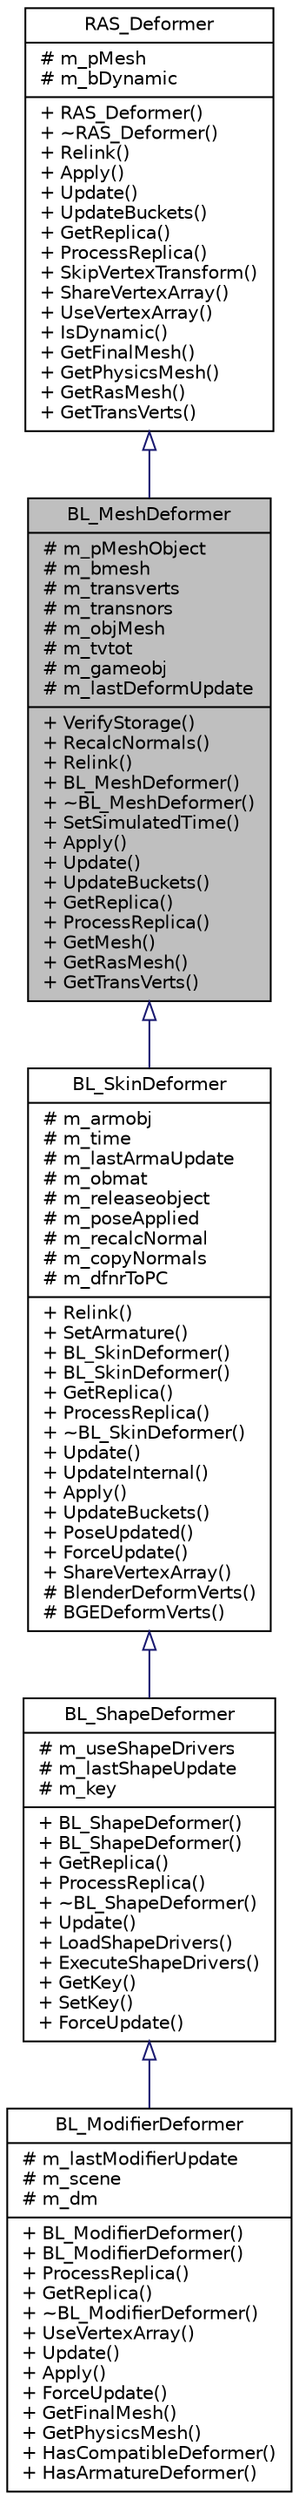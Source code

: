 digraph G
{
  edge [fontname="Helvetica",fontsize="10",labelfontname="Helvetica",labelfontsize="10"];
  node [fontname="Helvetica",fontsize="10",shape=record];
  Node1 [label="{BL_MeshDeformer\n|# m_pMeshObject\l# m_bmesh\l# m_transverts\l# m_transnors\l# m_objMesh\l# m_tvtot\l# m_gameobj\l# m_lastDeformUpdate\l|+ VerifyStorage()\l+ RecalcNormals()\l+ Relink()\l+ BL_MeshDeformer()\l+ ~BL_MeshDeformer()\l+ SetSimulatedTime()\l+ Apply()\l+ Update()\l+ UpdateBuckets()\l+ GetReplica()\l+ ProcessReplica()\l+ GetMesh()\l+ GetRasMesh()\l+ GetTransVerts()\l}",height=0.2,width=0.4,color="black", fillcolor="grey75", style="filled" fontcolor="black"];
  Node2 -> Node1 [dir=back,color="midnightblue",fontsize="10",style="solid",arrowtail="empty",fontname="Helvetica"];
  Node2 [label="{RAS_Deformer\n|# m_pMesh\l# m_bDynamic\l|+ RAS_Deformer()\l+ ~RAS_Deformer()\l+ Relink()\l+ Apply()\l+ Update()\l+ UpdateBuckets()\l+ GetReplica()\l+ ProcessReplica()\l+ SkipVertexTransform()\l+ ShareVertexArray()\l+ UseVertexArray()\l+ IsDynamic()\l+ GetFinalMesh()\l+ GetPhysicsMesh()\l+ GetRasMesh()\l+ GetTransVerts()\l}",height=0.2,width=0.4,color="black", fillcolor="white", style="filled",URL="$d7/dc3/classRAS__Deformer.html"];
  Node1 -> Node3 [dir=back,color="midnightblue",fontsize="10",style="solid",arrowtail="empty",fontname="Helvetica"];
  Node3 [label="{BL_SkinDeformer\n|# m_armobj\l# m_time\l# m_lastArmaUpdate\l# m_obmat\l# m_releaseobject\l# m_poseApplied\l# m_recalcNormal\l# m_copyNormals\l# m_dfnrToPC\l|+ Relink()\l+ SetArmature()\l+ BL_SkinDeformer()\l+ BL_SkinDeformer()\l+ GetReplica()\l+ ProcessReplica()\l+ ~BL_SkinDeformer()\l+ Update()\l+ UpdateInternal()\l+ Apply()\l+ UpdateBuckets()\l+ PoseUpdated()\l+ ForceUpdate()\l+ ShareVertexArray()\l# BlenderDeformVerts()\l# BGEDeformVerts()\l}",height=0.2,width=0.4,color="black", fillcolor="white", style="filled",URL="$d2/d80/classBL__SkinDeformer.html"];
  Node3 -> Node4 [dir=back,color="midnightblue",fontsize="10",style="solid",arrowtail="empty",fontname="Helvetica"];
  Node4 [label="{BL_ShapeDeformer\n|# m_useShapeDrivers\l# m_lastShapeUpdate\l# m_key\l|+ BL_ShapeDeformer()\l+ BL_ShapeDeformer()\l+ GetReplica()\l+ ProcessReplica()\l+ ~BL_ShapeDeformer()\l+ Update()\l+ LoadShapeDrivers()\l+ ExecuteShapeDrivers()\l+ GetKey()\l+ SetKey()\l+ ForceUpdate()\l}",height=0.2,width=0.4,color="black", fillcolor="white", style="filled",URL="$d6/d12/classBL__ShapeDeformer.html"];
  Node4 -> Node5 [dir=back,color="midnightblue",fontsize="10",style="solid",arrowtail="empty",fontname="Helvetica"];
  Node5 [label="{BL_ModifierDeformer\n|# m_lastModifierUpdate\l# m_scene\l# m_dm\l|+ BL_ModifierDeformer()\l+ BL_ModifierDeformer()\l+ ProcessReplica()\l+ GetReplica()\l+ ~BL_ModifierDeformer()\l+ UseVertexArray()\l+ Update()\l+ Apply()\l+ ForceUpdate()\l+ GetFinalMesh()\l+ GetPhysicsMesh()\l+ HasCompatibleDeformer()\l+ HasArmatureDeformer()\l}",height=0.2,width=0.4,color="black", fillcolor="white", style="filled",URL="$d8/dbf/classBL__ModifierDeformer.html"];
}
